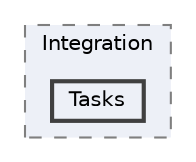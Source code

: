 digraph "Web/Modules/EleWise.ELMA.Workflow.Web/Integration/Tasks"
{
 // LATEX_PDF_SIZE
  bgcolor="transparent";
  edge [fontname=Helvetica,fontsize=10,labelfontname=Helvetica,labelfontsize=10];
  node [fontname=Helvetica,fontsize=10,shape=box,height=0.2,width=0.4];
  compound=true
  subgraph clusterdir_6c12781d36b58cfc794f8c261defbfba {
    graph [ bgcolor="#edf0f7", pencolor="grey50", label="Integration", fontname=Helvetica,fontsize=10 style="filled,dashed", URL="dir_6c12781d36b58cfc794f8c261defbfba.html",tooltip=""]
  dir_26d6451f2d62d71f36faf810660660c4 [label="Tasks", fillcolor="#edf0f7", color="grey25", style="filled,bold", URL="dir_26d6451f2d62d71f36faf810660660c4.html",tooltip=""];
  }
}
